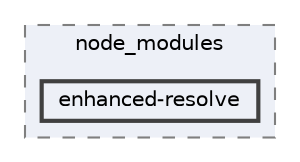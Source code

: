 digraph "pkiclassroomrescheduler/src/main/frontend/node_modules/enhanced-resolve"
{
 // LATEX_PDF_SIZE
  bgcolor="transparent";
  edge [fontname=Helvetica,fontsize=10,labelfontname=Helvetica,labelfontsize=10];
  node [fontname=Helvetica,fontsize=10,shape=box,height=0.2,width=0.4];
  compound=true
  subgraph clusterdir_72953eda66ccb3a2722c28e1c3e6c23b {
    graph [ bgcolor="#edf0f7", pencolor="grey50", label="node_modules", fontname=Helvetica,fontsize=10 style="filled,dashed", URL="dir_72953eda66ccb3a2722c28e1c3e6c23b.html",tooltip=""]
  dir_d6941a7217b2bcc17e4181aaa63403e6 [label="enhanced-resolve", fillcolor="#edf0f7", color="grey25", style="filled,bold", URL="dir_d6941a7217b2bcc17e4181aaa63403e6.html",tooltip=""];
  }
}
